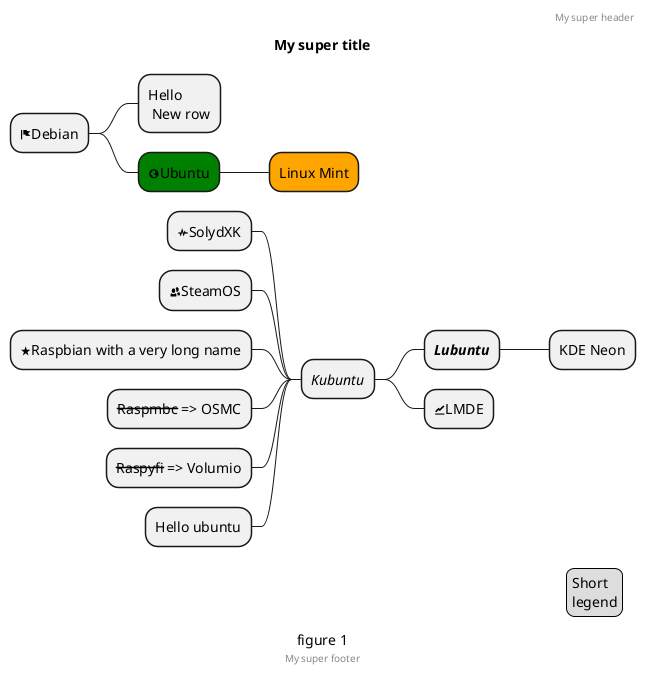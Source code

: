 @startmindmap
'https://plantuml.com/mindmap-diagram

caption figure 1
title My super title

* <&flag>Debian
** Hello\n New row
**[#Green] <&globe>Ubuntu
***[#Orange] Linux Mint

* <i>Kubuntu
** <b><i>Lubuntu
+++ KDE Neon
** <&graph>LMDE
left side
** <&pulse>SolydXK
** <&people>SteamOS
** <&star>Raspbian with a very long name
** <s>Raspmbc</s> => OSMC
** <s>Raspyfi</s> => Volumio
** Hello ubuntu

header
My super header
endheader
center footer My super footer
legend right
  Short
  legend
endlegend
@endmindmap
